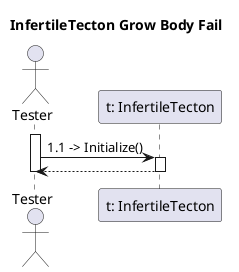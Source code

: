 ' Test-casek:
' - InfertileTecton Grow Body Fail

@startuml communicationTecton5

title InfertileTecton Grow Body Fail

actor "Tester" as ts
participant "t: InfertileTecton" as t

activate ts

' inicializálás
ts -> t: 1.1 -> Initialize()
activate t
ts <-- t
deactivate t

deactivate ts

@enduml